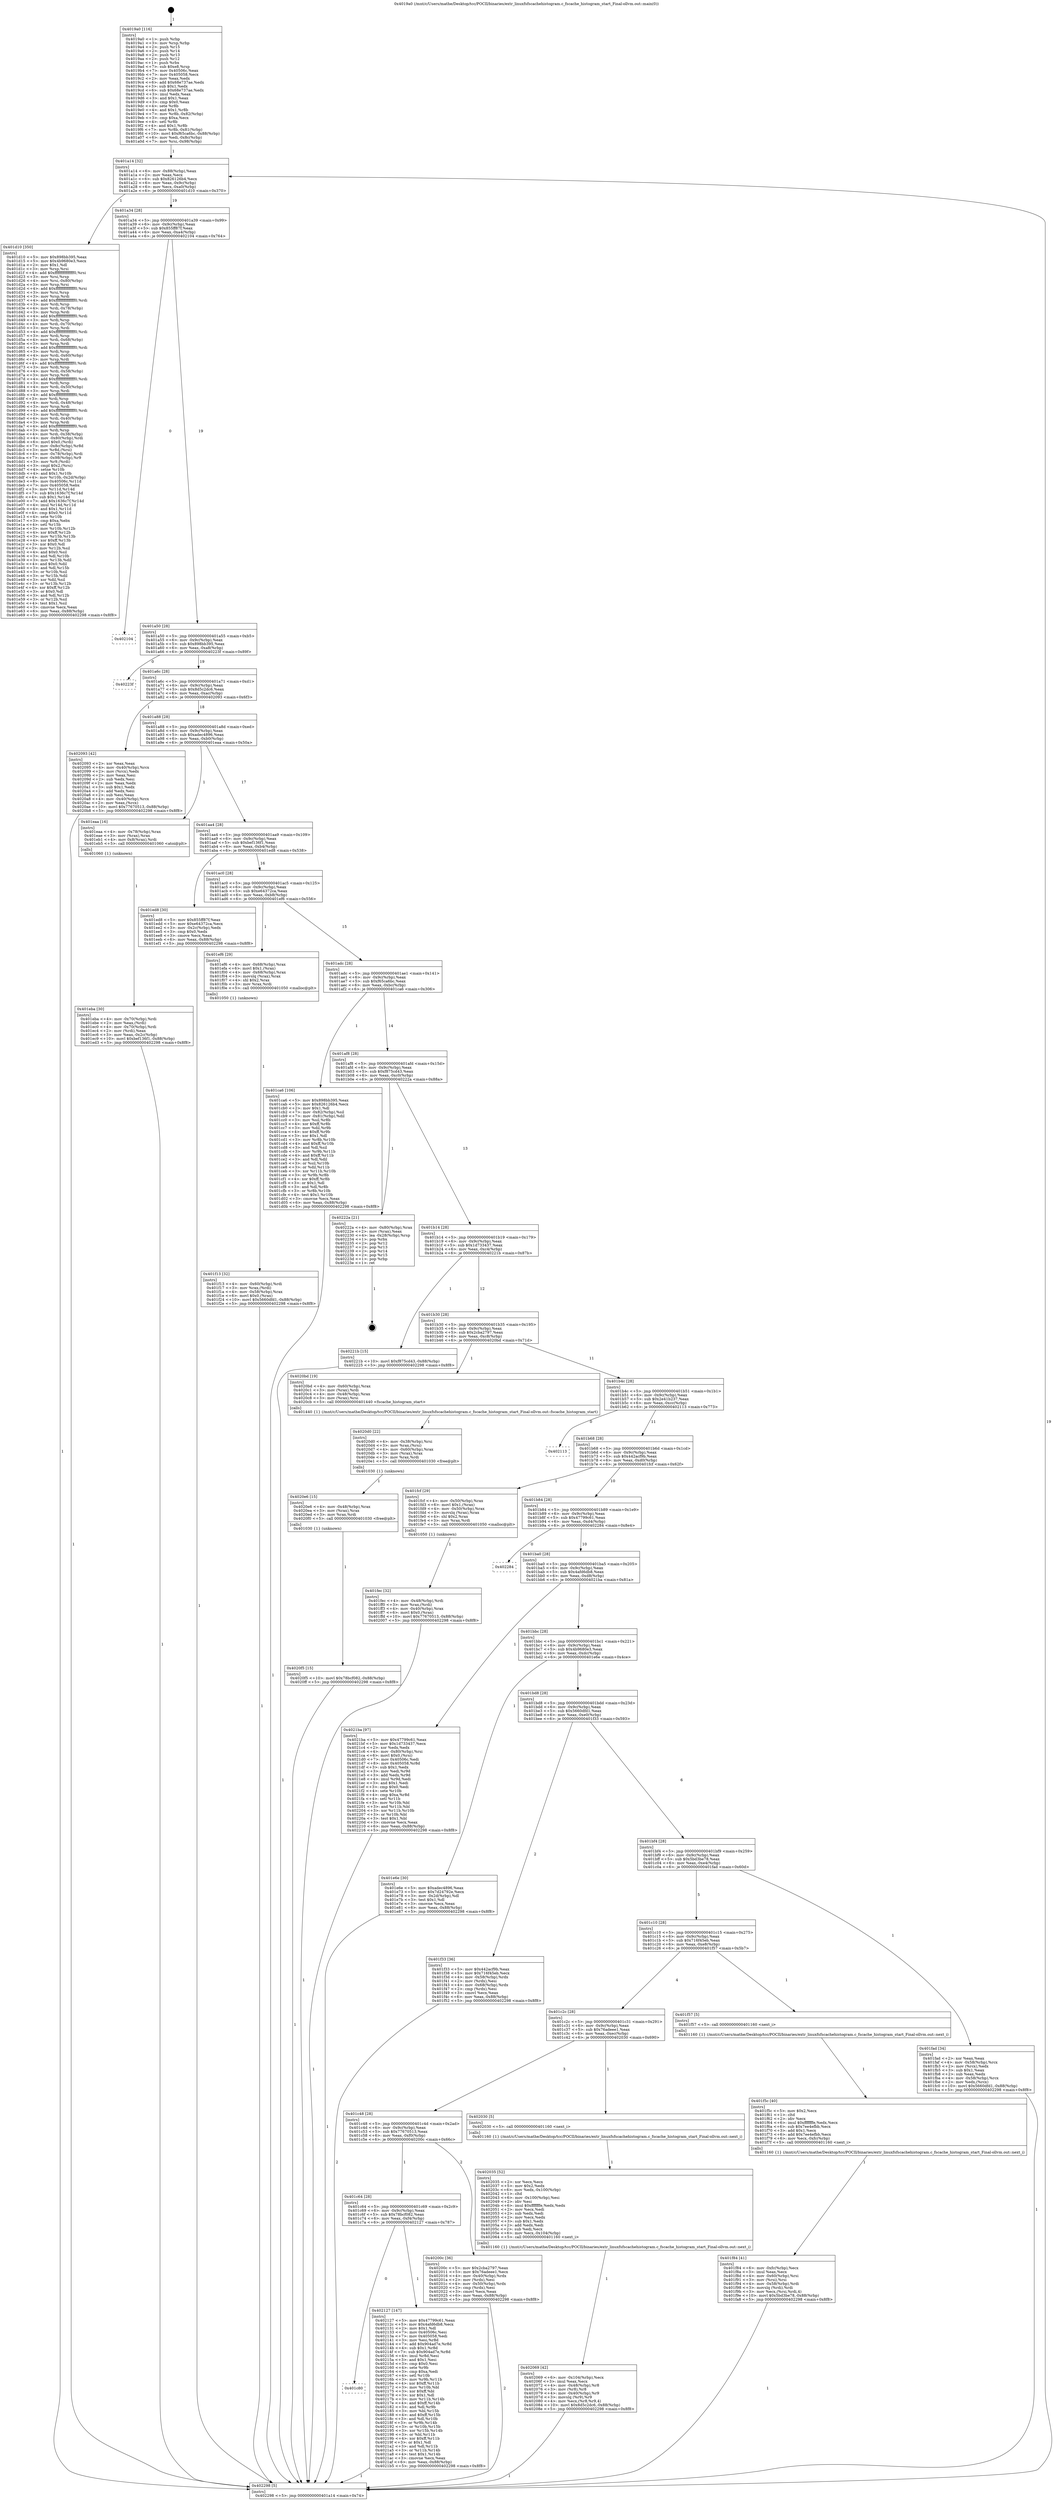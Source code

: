 digraph "0x4019a0" {
  label = "0x4019a0 (/mnt/c/Users/mathe/Desktop/tcc/POCII/binaries/extr_linuxfsfscachehistogram.c_fscache_histogram_start_Final-ollvm.out::main(0))"
  labelloc = "t"
  node[shape=record]

  Entry [label="",width=0.3,height=0.3,shape=circle,fillcolor=black,style=filled]
  "0x401a14" [label="{
     0x401a14 [32]\l
     | [instrs]\l
     &nbsp;&nbsp;0x401a14 \<+6\>: mov -0x88(%rbp),%eax\l
     &nbsp;&nbsp;0x401a1a \<+2\>: mov %eax,%ecx\l
     &nbsp;&nbsp;0x401a1c \<+6\>: sub $0x826126b4,%ecx\l
     &nbsp;&nbsp;0x401a22 \<+6\>: mov %eax,-0x9c(%rbp)\l
     &nbsp;&nbsp;0x401a28 \<+6\>: mov %ecx,-0xa0(%rbp)\l
     &nbsp;&nbsp;0x401a2e \<+6\>: je 0000000000401d10 \<main+0x370\>\l
  }"]
  "0x401d10" [label="{
     0x401d10 [350]\l
     | [instrs]\l
     &nbsp;&nbsp;0x401d10 \<+5\>: mov $0x898bb395,%eax\l
     &nbsp;&nbsp;0x401d15 \<+5\>: mov $0x4b9680e3,%ecx\l
     &nbsp;&nbsp;0x401d1a \<+2\>: mov $0x1,%dl\l
     &nbsp;&nbsp;0x401d1c \<+3\>: mov %rsp,%rsi\l
     &nbsp;&nbsp;0x401d1f \<+4\>: add $0xfffffffffffffff0,%rsi\l
     &nbsp;&nbsp;0x401d23 \<+3\>: mov %rsi,%rsp\l
     &nbsp;&nbsp;0x401d26 \<+4\>: mov %rsi,-0x80(%rbp)\l
     &nbsp;&nbsp;0x401d2a \<+3\>: mov %rsp,%rsi\l
     &nbsp;&nbsp;0x401d2d \<+4\>: add $0xfffffffffffffff0,%rsi\l
     &nbsp;&nbsp;0x401d31 \<+3\>: mov %rsi,%rsp\l
     &nbsp;&nbsp;0x401d34 \<+3\>: mov %rsp,%rdi\l
     &nbsp;&nbsp;0x401d37 \<+4\>: add $0xfffffffffffffff0,%rdi\l
     &nbsp;&nbsp;0x401d3b \<+3\>: mov %rdi,%rsp\l
     &nbsp;&nbsp;0x401d3e \<+4\>: mov %rdi,-0x78(%rbp)\l
     &nbsp;&nbsp;0x401d42 \<+3\>: mov %rsp,%rdi\l
     &nbsp;&nbsp;0x401d45 \<+4\>: add $0xfffffffffffffff0,%rdi\l
     &nbsp;&nbsp;0x401d49 \<+3\>: mov %rdi,%rsp\l
     &nbsp;&nbsp;0x401d4c \<+4\>: mov %rdi,-0x70(%rbp)\l
     &nbsp;&nbsp;0x401d50 \<+3\>: mov %rsp,%rdi\l
     &nbsp;&nbsp;0x401d53 \<+4\>: add $0xfffffffffffffff0,%rdi\l
     &nbsp;&nbsp;0x401d57 \<+3\>: mov %rdi,%rsp\l
     &nbsp;&nbsp;0x401d5a \<+4\>: mov %rdi,-0x68(%rbp)\l
     &nbsp;&nbsp;0x401d5e \<+3\>: mov %rsp,%rdi\l
     &nbsp;&nbsp;0x401d61 \<+4\>: add $0xfffffffffffffff0,%rdi\l
     &nbsp;&nbsp;0x401d65 \<+3\>: mov %rdi,%rsp\l
     &nbsp;&nbsp;0x401d68 \<+4\>: mov %rdi,-0x60(%rbp)\l
     &nbsp;&nbsp;0x401d6c \<+3\>: mov %rsp,%rdi\l
     &nbsp;&nbsp;0x401d6f \<+4\>: add $0xfffffffffffffff0,%rdi\l
     &nbsp;&nbsp;0x401d73 \<+3\>: mov %rdi,%rsp\l
     &nbsp;&nbsp;0x401d76 \<+4\>: mov %rdi,-0x58(%rbp)\l
     &nbsp;&nbsp;0x401d7a \<+3\>: mov %rsp,%rdi\l
     &nbsp;&nbsp;0x401d7d \<+4\>: add $0xfffffffffffffff0,%rdi\l
     &nbsp;&nbsp;0x401d81 \<+3\>: mov %rdi,%rsp\l
     &nbsp;&nbsp;0x401d84 \<+4\>: mov %rdi,-0x50(%rbp)\l
     &nbsp;&nbsp;0x401d88 \<+3\>: mov %rsp,%rdi\l
     &nbsp;&nbsp;0x401d8b \<+4\>: add $0xfffffffffffffff0,%rdi\l
     &nbsp;&nbsp;0x401d8f \<+3\>: mov %rdi,%rsp\l
     &nbsp;&nbsp;0x401d92 \<+4\>: mov %rdi,-0x48(%rbp)\l
     &nbsp;&nbsp;0x401d96 \<+3\>: mov %rsp,%rdi\l
     &nbsp;&nbsp;0x401d99 \<+4\>: add $0xfffffffffffffff0,%rdi\l
     &nbsp;&nbsp;0x401d9d \<+3\>: mov %rdi,%rsp\l
     &nbsp;&nbsp;0x401da0 \<+4\>: mov %rdi,-0x40(%rbp)\l
     &nbsp;&nbsp;0x401da4 \<+3\>: mov %rsp,%rdi\l
     &nbsp;&nbsp;0x401da7 \<+4\>: add $0xfffffffffffffff0,%rdi\l
     &nbsp;&nbsp;0x401dab \<+3\>: mov %rdi,%rsp\l
     &nbsp;&nbsp;0x401dae \<+4\>: mov %rdi,-0x38(%rbp)\l
     &nbsp;&nbsp;0x401db2 \<+4\>: mov -0x80(%rbp),%rdi\l
     &nbsp;&nbsp;0x401db6 \<+6\>: movl $0x0,(%rdi)\l
     &nbsp;&nbsp;0x401dbc \<+7\>: mov -0x8c(%rbp),%r8d\l
     &nbsp;&nbsp;0x401dc3 \<+3\>: mov %r8d,(%rsi)\l
     &nbsp;&nbsp;0x401dc6 \<+4\>: mov -0x78(%rbp),%rdi\l
     &nbsp;&nbsp;0x401dca \<+7\>: mov -0x98(%rbp),%r9\l
     &nbsp;&nbsp;0x401dd1 \<+3\>: mov %r9,(%rdi)\l
     &nbsp;&nbsp;0x401dd4 \<+3\>: cmpl $0x2,(%rsi)\l
     &nbsp;&nbsp;0x401dd7 \<+4\>: setne %r10b\l
     &nbsp;&nbsp;0x401ddb \<+4\>: and $0x1,%r10b\l
     &nbsp;&nbsp;0x401ddf \<+4\>: mov %r10b,-0x2d(%rbp)\l
     &nbsp;&nbsp;0x401de3 \<+8\>: mov 0x40506c,%r11d\l
     &nbsp;&nbsp;0x401deb \<+7\>: mov 0x405058,%ebx\l
     &nbsp;&nbsp;0x401df2 \<+3\>: mov %r11d,%r14d\l
     &nbsp;&nbsp;0x401df5 \<+7\>: sub $0x1636c7f,%r14d\l
     &nbsp;&nbsp;0x401dfc \<+4\>: sub $0x1,%r14d\l
     &nbsp;&nbsp;0x401e00 \<+7\>: add $0x1636c7f,%r14d\l
     &nbsp;&nbsp;0x401e07 \<+4\>: imul %r14d,%r11d\l
     &nbsp;&nbsp;0x401e0b \<+4\>: and $0x1,%r11d\l
     &nbsp;&nbsp;0x401e0f \<+4\>: cmp $0x0,%r11d\l
     &nbsp;&nbsp;0x401e13 \<+4\>: sete %r10b\l
     &nbsp;&nbsp;0x401e17 \<+3\>: cmp $0xa,%ebx\l
     &nbsp;&nbsp;0x401e1a \<+4\>: setl %r15b\l
     &nbsp;&nbsp;0x401e1e \<+3\>: mov %r10b,%r12b\l
     &nbsp;&nbsp;0x401e21 \<+4\>: xor $0xff,%r12b\l
     &nbsp;&nbsp;0x401e25 \<+3\>: mov %r15b,%r13b\l
     &nbsp;&nbsp;0x401e28 \<+4\>: xor $0xff,%r13b\l
     &nbsp;&nbsp;0x401e2c \<+3\>: xor $0x0,%dl\l
     &nbsp;&nbsp;0x401e2f \<+3\>: mov %r12b,%sil\l
     &nbsp;&nbsp;0x401e32 \<+4\>: and $0x0,%sil\l
     &nbsp;&nbsp;0x401e36 \<+3\>: and %dl,%r10b\l
     &nbsp;&nbsp;0x401e39 \<+3\>: mov %r13b,%dil\l
     &nbsp;&nbsp;0x401e3c \<+4\>: and $0x0,%dil\l
     &nbsp;&nbsp;0x401e40 \<+3\>: and %dl,%r15b\l
     &nbsp;&nbsp;0x401e43 \<+3\>: or %r10b,%sil\l
     &nbsp;&nbsp;0x401e46 \<+3\>: or %r15b,%dil\l
     &nbsp;&nbsp;0x401e49 \<+3\>: xor %dil,%sil\l
     &nbsp;&nbsp;0x401e4c \<+3\>: or %r13b,%r12b\l
     &nbsp;&nbsp;0x401e4f \<+4\>: xor $0xff,%r12b\l
     &nbsp;&nbsp;0x401e53 \<+3\>: or $0x0,%dl\l
     &nbsp;&nbsp;0x401e56 \<+3\>: and %dl,%r12b\l
     &nbsp;&nbsp;0x401e59 \<+3\>: or %r12b,%sil\l
     &nbsp;&nbsp;0x401e5c \<+4\>: test $0x1,%sil\l
     &nbsp;&nbsp;0x401e60 \<+3\>: cmovne %ecx,%eax\l
     &nbsp;&nbsp;0x401e63 \<+6\>: mov %eax,-0x88(%rbp)\l
     &nbsp;&nbsp;0x401e69 \<+5\>: jmp 0000000000402298 \<main+0x8f8\>\l
  }"]
  "0x401a34" [label="{
     0x401a34 [28]\l
     | [instrs]\l
     &nbsp;&nbsp;0x401a34 \<+5\>: jmp 0000000000401a39 \<main+0x99\>\l
     &nbsp;&nbsp;0x401a39 \<+6\>: mov -0x9c(%rbp),%eax\l
     &nbsp;&nbsp;0x401a3f \<+5\>: sub $0x855ff87f,%eax\l
     &nbsp;&nbsp;0x401a44 \<+6\>: mov %eax,-0xa4(%rbp)\l
     &nbsp;&nbsp;0x401a4a \<+6\>: je 0000000000402104 \<main+0x764\>\l
  }"]
  Exit [label="",width=0.3,height=0.3,shape=circle,fillcolor=black,style=filled,peripheries=2]
  "0x402104" [label="{
     0x402104\l
  }", style=dashed]
  "0x401a50" [label="{
     0x401a50 [28]\l
     | [instrs]\l
     &nbsp;&nbsp;0x401a50 \<+5\>: jmp 0000000000401a55 \<main+0xb5\>\l
     &nbsp;&nbsp;0x401a55 \<+6\>: mov -0x9c(%rbp),%eax\l
     &nbsp;&nbsp;0x401a5b \<+5\>: sub $0x898bb395,%eax\l
     &nbsp;&nbsp;0x401a60 \<+6\>: mov %eax,-0xa8(%rbp)\l
     &nbsp;&nbsp;0x401a66 \<+6\>: je 000000000040223f \<main+0x89f\>\l
  }"]
  "0x401c80" [label="{
     0x401c80\l
  }", style=dashed]
  "0x40223f" [label="{
     0x40223f\l
  }", style=dashed]
  "0x401a6c" [label="{
     0x401a6c [28]\l
     | [instrs]\l
     &nbsp;&nbsp;0x401a6c \<+5\>: jmp 0000000000401a71 \<main+0xd1\>\l
     &nbsp;&nbsp;0x401a71 \<+6\>: mov -0x9c(%rbp),%eax\l
     &nbsp;&nbsp;0x401a77 \<+5\>: sub $0x8d5c2dc6,%eax\l
     &nbsp;&nbsp;0x401a7c \<+6\>: mov %eax,-0xac(%rbp)\l
     &nbsp;&nbsp;0x401a82 \<+6\>: je 0000000000402093 \<main+0x6f3\>\l
  }"]
  "0x402127" [label="{
     0x402127 [147]\l
     | [instrs]\l
     &nbsp;&nbsp;0x402127 \<+5\>: mov $0x47799c61,%eax\l
     &nbsp;&nbsp;0x40212c \<+5\>: mov $0x4afd6db8,%ecx\l
     &nbsp;&nbsp;0x402131 \<+2\>: mov $0x1,%dl\l
     &nbsp;&nbsp;0x402133 \<+7\>: mov 0x40506c,%esi\l
     &nbsp;&nbsp;0x40213a \<+7\>: mov 0x405058,%edi\l
     &nbsp;&nbsp;0x402141 \<+3\>: mov %esi,%r8d\l
     &nbsp;&nbsp;0x402144 \<+7\>: add $0x904ad7e,%r8d\l
     &nbsp;&nbsp;0x40214b \<+4\>: sub $0x1,%r8d\l
     &nbsp;&nbsp;0x40214f \<+7\>: sub $0x904ad7e,%r8d\l
     &nbsp;&nbsp;0x402156 \<+4\>: imul %r8d,%esi\l
     &nbsp;&nbsp;0x40215a \<+3\>: and $0x1,%esi\l
     &nbsp;&nbsp;0x40215d \<+3\>: cmp $0x0,%esi\l
     &nbsp;&nbsp;0x402160 \<+4\>: sete %r9b\l
     &nbsp;&nbsp;0x402164 \<+3\>: cmp $0xa,%edi\l
     &nbsp;&nbsp;0x402167 \<+4\>: setl %r10b\l
     &nbsp;&nbsp;0x40216b \<+3\>: mov %r9b,%r11b\l
     &nbsp;&nbsp;0x40216e \<+4\>: xor $0xff,%r11b\l
     &nbsp;&nbsp;0x402172 \<+3\>: mov %r10b,%bl\l
     &nbsp;&nbsp;0x402175 \<+3\>: xor $0xff,%bl\l
     &nbsp;&nbsp;0x402178 \<+3\>: xor $0x1,%dl\l
     &nbsp;&nbsp;0x40217b \<+3\>: mov %r11b,%r14b\l
     &nbsp;&nbsp;0x40217e \<+4\>: and $0xff,%r14b\l
     &nbsp;&nbsp;0x402182 \<+3\>: and %dl,%r9b\l
     &nbsp;&nbsp;0x402185 \<+3\>: mov %bl,%r15b\l
     &nbsp;&nbsp;0x402188 \<+4\>: and $0xff,%r15b\l
     &nbsp;&nbsp;0x40218c \<+3\>: and %dl,%r10b\l
     &nbsp;&nbsp;0x40218f \<+3\>: or %r9b,%r14b\l
     &nbsp;&nbsp;0x402192 \<+3\>: or %r10b,%r15b\l
     &nbsp;&nbsp;0x402195 \<+3\>: xor %r15b,%r14b\l
     &nbsp;&nbsp;0x402198 \<+3\>: or %bl,%r11b\l
     &nbsp;&nbsp;0x40219b \<+4\>: xor $0xff,%r11b\l
     &nbsp;&nbsp;0x40219f \<+3\>: or $0x1,%dl\l
     &nbsp;&nbsp;0x4021a2 \<+3\>: and %dl,%r11b\l
     &nbsp;&nbsp;0x4021a5 \<+3\>: or %r11b,%r14b\l
     &nbsp;&nbsp;0x4021a8 \<+4\>: test $0x1,%r14b\l
     &nbsp;&nbsp;0x4021ac \<+3\>: cmovne %ecx,%eax\l
     &nbsp;&nbsp;0x4021af \<+6\>: mov %eax,-0x88(%rbp)\l
     &nbsp;&nbsp;0x4021b5 \<+5\>: jmp 0000000000402298 \<main+0x8f8\>\l
  }"]
  "0x402093" [label="{
     0x402093 [42]\l
     | [instrs]\l
     &nbsp;&nbsp;0x402093 \<+2\>: xor %eax,%eax\l
     &nbsp;&nbsp;0x402095 \<+4\>: mov -0x40(%rbp),%rcx\l
     &nbsp;&nbsp;0x402099 \<+2\>: mov (%rcx),%edx\l
     &nbsp;&nbsp;0x40209b \<+2\>: mov %eax,%esi\l
     &nbsp;&nbsp;0x40209d \<+2\>: sub %edx,%esi\l
     &nbsp;&nbsp;0x40209f \<+2\>: mov %eax,%edx\l
     &nbsp;&nbsp;0x4020a1 \<+3\>: sub $0x1,%edx\l
     &nbsp;&nbsp;0x4020a4 \<+2\>: add %edx,%esi\l
     &nbsp;&nbsp;0x4020a6 \<+2\>: sub %esi,%eax\l
     &nbsp;&nbsp;0x4020a8 \<+4\>: mov -0x40(%rbp),%rcx\l
     &nbsp;&nbsp;0x4020ac \<+2\>: mov %eax,(%rcx)\l
     &nbsp;&nbsp;0x4020ae \<+10\>: movl $0x77670513,-0x88(%rbp)\l
     &nbsp;&nbsp;0x4020b8 \<+5\>: jmp 0000000000402298 \<main+0x8f8\>\l
  }"]
  "0x401a88" [label="{
     0x401a88 [28]\l
     | [instrs]\l
     &nbsp;&nbsp;0x401a88 \<+5\>: jmp 0000000000401a8d \<main+0xed\>\l
     &nbsp;&nbsp;0x401a8d \<+6\>: mov -0x9c(%rbp),%eax\l
     &nbsp;&nbsp;0x401a93 \<+5\>: sub $0xadec4896,%eax\l
     &nbsp;&nbsp;0x401a98 \<+6\>: mov %eax,-0xb0(%rbp)\l
     &nbsp;&nbsp;0x401a9e \<+6\>: je 0000000000401eaa \<main+0x50a\>\l
  }"]
  "0x4020f5" [label="{
     0x4020f5 [15]\l
     | [instrs]\l
     &nbsp;&nbsp;0x4020f5 \<+10\>: movl $0x78bcf082,-0x88(%rbp)\l
     &nbsp;&nbsp;0x4020ff \<+5\>: jmp 0000000000402298 \<main+0x8f8\>\l
  }"]
  "0x401eaa" [label="{
     0x401eaa [16]\l
     | [instrs]\l
     &nbsp;&nbsp;0x401eaa \<+4\>: mov -0x78(%rbp),%rax\l
     &nbsp;&nbsp;0x401eae \<+3\>: mov (%rax),%rax\l
     &nbsp;&nbsp;0x401eb1 \<+4\>: mov 0x8(%rax),%rdi\l
     &nbsp;&nbsp;0x401eb5 \<+5\>: call 0000000000401060 \<atoi@plt\>\l
     | [calls]\l
     &nbsp;&nbsp;0x401060 \{1\} (unknown)\l
  }"]
  "0x401aa4" [label="{
     0x401aa4 [28]\l
     | [instrs]\l
     &nbsp;&nbsp;0x401aa4 \<+5\>: jmp 0000000000401aa9 \<main+0x109\>\l
     &nbsp;&nbsp;0x401aa9 \<+6\>: mov -0x9c(%rbp),%eax\l
     &nbsp;&nbsp;0x401aaf \<+5\>: sub $0xbef136f1,%eax\l
     &nbsp;&nbsp;0x401ab4 \<+6\>: mov %eax,-0xb4(%rbp)\l
     &nbsp;&nbsp;0x401aba \<+6\>: je 0000000000401ed8 \<main+0x538\>\l
  }"]
  "0x4020e6" [label="{
     0x4020e6 [15]\l
     | [instrs]\l
     &nbsp;&nbsp;0x4020e6 \<+4\>: mov -0x48(%rbp),%rax\l
     &nbsp;&nbsp;0x4020ea \<+3\>: mov (%rax),%rax\l
     &nbsp;&nbsp;0x4020ed \<+3\>: mov %rax,%rdi\l
     &nbsp;&nbsp;0x4020f0 \<+5\>: call 0000000000401030 \<free@plt\>\l
     | [calls]\l
     &nbsp;&nbsp;0x401030 \{1\} (unknown)\l
  }"]
  "0x401ed8" [label="{
     0x401ed8 [30]\l
     | [instrs]\l
     &nbsp;&nbsp;0x401ed8 \<+5\>: mov $0x855ff87f,%eax\l
     &nbsp;&nbsp;0x401edd \<+5\>: mov $0xe64372ca,%ecx\l
     &nbsp;&nbsp;0x401ee2 \<+3\>: mov -0x2c(%rbp),%edx\l
     &nbsp;&nbsp;0x401ee5 \<+3\>: cmp $0x0,%edx\l
     &nbsp;&nbsp;0x401ee8 \<+3\>: cmove %ecx,%eax\l
     &nbsp;&nbsp;0x401eeb \<+6\>: mov %eax,-0x88(%rbp)\l
     &nbsp;&nbsp;0x401ef1 \<+5\>: jmp 0000000000402298 \<main+0x8f8\>\l
  }"]
  "0x401ac0" [label="{
     0x401ac0 [28]\l
     | [instrs]\l
     &nbsp;&nbsp;0x401ac0 \<+5\>: jmp 0000000000401ac5 \<main+0x125\>\l
     &nbsp;&nbsp;0x401ac5 \<+6\>: mov -0x9c(%rbp),%eax\l
     &nbsp;&nbsp;0x401acb \<+5\>: sub $0xe64372ca,%eax\l
     &nbsp;&nbsp;0x401ad0 \<+6\>: mov %eax,-0xb8(%rbp)\l
     &nbsp;&nbsp;0x401ad6 \<+6\>: je 0000000000401ef6 \<main+0x556\>\l
  }"]
  "0x4020d0" [label="{
     0x4020d0 [22]\l
     | [instrs]\l
     &nbsp;&nbsp;0x4020d0 \<+4\>: mov -0x38(%rbp),%rsi\l
     &nbsp;&nbsp;0x4020d4 \<+3\>: mov %rax,(%rsi)\l
     &nbsp;&nbsp;0x4020d7 \<+4\>: mov -0x60(%rbp),%rax\l
     &nbsp;&nbsp;0x4020db \<+3\>: mov (%rax),%rax\l
     &nbsp;&nbsp;0x4020de \<+3\>: mov %rax,%rdi\l
     &nbsp;&nbsp;0x4020e1 \<+5\>: call 0000000000401030 \<free@plt\>\l
     | [calls]\l
     &nbsp;&nbsp;0x401030 \{1\} (unknown)\l
  }"]
  "0x401ef6" [label="{
     0x401ef6 [29]\l
     | [instrs]\l
     &nbsp;&nbsp;0x401ef6 \<+4\>: mov -0x68(%rbp),%rax\l
     &nbsp;&nbsp;0x401efa \<+6\>: movl $0x1,(%rax)\l
     &nbsp;&nbsp;0x401f00 \<+4\>: mov -0x68(%rbp),%rax\l
     &nbsp;&nbsp;0x401f04 \<+3\>: movslq (%rax),%rax\l
     &nbsp;&nbsp;0x401f07 \<+4\>: shl $0x2,%rax\l
     &nbsp;&nbsp;0x401f0b \<+3\>: mov %rax,%rdi\l
     &nbsp;&nbsp;0x401f0e \<+5\>: call 0000000000401050 \<malloc@plt\>\l
     | [calls]\l
     &nbsp;&nbsp;0x401050 \{1\} (unknown)\l
  }"]
  "0x401adc" [label="{
     0x401adc [28]\l
     | [instrs]\l
     &nbsp;&nbsp;0x401adc \<+5\>: jmp 0000000000401ae1 \<main+0x141\>\l
     &nbsp;&nbsp;0x401ae1 \<+6\>: mov -0x9c(%rbp),%eax\l
     &nbsp;&nbsp;0x401ae7 \<+5\>: sub $0xf65ca6bc,%eax\l
     &nbsp;&nbsp;0x401aec \<+6\>: mov %eax,-0xbc(%rbp)\l
     &nbsp;&nbsp;0x401af2 \<+6\>: je 0000000000401ca6 \<main+0x306\>\l
  }"]
  "0x402069" [label="{
     0x402069 [42]\l
     | [instrs]\l
     &nbsp;&nbsp;0x402069 \<+6\>: mov -0x104(%rbp),%ecx\l
     &nbsp;&nbsp;0x40206f \<+3\>: imul %eax,%ecx\l
     &nbsp;&nbsp;0x402072 \<+4\>: mov -0x48(%rbp),%r8\l
     &nbsp;&nbsp;0x402076 \<+3\>: mov (%r8),%r8\l
     &nbsp;&nbsp;0x402079 \<+4\>: mov -0x40(%rbp),%r9\l
     &nbsp;&nbsp;0x40207d \<+3\>: movslq (%r9),%r9\l
     &nbsp;&nbsp;0x402080 \<+4\>: mov %ecx,(%r8,%r9,4)\l
     &nbsp;&nbsp;0x402084 \<+10\>: movl $0x8d5c2dc6,-0x88(%rbp)\l
     &nbsp;&nbsp;0x40208e \<+5\>: jmp 0000000000402298 \<main+0x8f8\>\l
  }"]
  "0x401ca6" [label="{
     0x401ca6 [106]\l
     | [instrs]\l
     &nbsp;&nbsp;0x401ca6 \<+5\>: mov $0x898bb395,%eax\l
     &nbsp;&nbsp;0x401cab \<+5\>: mov $0x826126b4,%ecx\l
     &nbsp;&nbsp;0x401cb0 \<+2\>: mov $0x1,%dl\l
     &nbsp;&nbsp;0x401cb2 \<+7\>: mov -0x82(%rbp),%sil\l
     &nbsp;&nbsp;0x401cb9 \<+7\>: mov -0x81(%rbp),%dil\l
     &nbsp;&nbsp;0x401cc0 \<+3\>: mov %sil,%r8b\l
     &nbsp;&nbsp;0x401cc3 \<+4\>: xor $0xff,%r8b\l
     &nbsp;&nbsp;0x401cc7 \<+3\>: mov %dil,%r9b\l
     &nbsp;&nbsp;0x401cca \<+4\>: xor $0xff,%r9b\l
     &nbsp;&nbsp;0x401cce \<+3\>: xor $0x1,%dl\l
     &nbsp;&nbsp;0x401cd1 \<+3\>: mov %r8b,%r10b\l
     &nbsp;&nbsp;0x401cd4 \<+4\>: and $0xff,%r10b\l
     &nbsp;&nbsp;0x401cd8 \<+3\>: and %dl,%sil\l
     &nbsp;&nbsp;0x401cdb \<+3\>: mov %r9b,%r11b\l
     &nbsp;&nbsp;0x401cde \<+4\>: and $0xff,%r11b\l
     &nbsp;&nbsp;0x401ce2 \<+3\>: and %dl,%dil\l
     &nbsp;&nbsp;0x401ce5 \<+3\>: or %sil,%r10b\l
     &nbsp;&nbsp;0x401ce8 \<+3\>: or %dil,%r11b\l
     &nbsp;&nbsp;0x401ceb \<+3\>: xor %r11b,%r10b\l
     &nbsp;&nbsp;0x401cee \<+3\>: or %r9b,%r8b\l
     &nbsp;&nbsp;0x401cf1 \<+4\>: xor $0xff,%r8b\l
     &nbsp;&nbsp;0x401cf5 \<+3\>: or $0x1,%dl\l
     &nbsp;&nbsp;0x401cf8 \<+3\>: and %dl,%r8b\l
     &nbsp;&nbsp;0x401cfb \<+3\>: or %r8b,%r10b\l
     &nbsp;&nbsp;0x401cfe \<+4\>: test $0x1,%r10b\l
     &nbsp;&nbsp;0x401d02 \<+3\>: cmovne %ecx,%eax\l
     &nbsp;&nbsp;0x401d05 \<+6\>: mov %eax,-0x88(%rbp)\l
     &nbsp;&nbsp;0x401d0b \<+5\>: jmp 0000000000402298 \<main+0x8f8\>\l
  }"]
  "0x401af8" [label="{
     0x401af8 [28]\l
     | [instrs]\l
     &nbsp;&nbsp;0x401af8 \<+5\>: jmp 0000000000401afd \<main+0x15d\>\l
     &nbsp;&nbsp;0x401afd \<+6\>: mov -0x9c(%rbp),%eax\l
     &nbsp;&nbsp;0x401b03 \<+5\>: sub $0xf875cd43,%eax\l
     &nbsp;&nbsp;0x401b08 \<+6\>: mov %eax,-0xc0(%rbp)\l
     &nbsp;&nbsp;0x401b0e \<+6\>: je 000000000040222a \<main+0x88a\>\l
  }"]
  "0x402298" [label="{
     0x402298 [5]\l
     | [instrs]\l
     &nbsp;&nbsp;0x402298 \<+5\>: jmp 0000000000401a14 \<main+0x74\>\l
  }"]
  "0x4019a0" [label="{
     0x4019a0 [116]\l
     | [instrs]\l
     &nbsp;&nbsp;0x4019a0 \<+1\>: push %rbp\l
     &nbsp;&nbsp;0x4019a1 \<+3\>: mov %rsp,%rbp\l
     &nbsp;&nbsp;0x4019a4 \<+2\>: push %r15\l
     &nbsp;&nbsp;0x4019a6 \<+2\>: push %r14\l
     &nbsp;&nbsp;0x4019a8 \<+2\>: push %r13\l
     &nbsp;&nbsp;0x4019aa \<+2\>: push %r12\l
     &nbsp;&nbsp;0x4019ac \<+1\>: push %rbx\l
     &nbsp;&nbsp;0x4019ad \<+7\>: sub $0xe8,%rsp\l
     &nbsp;&nbsp;0x4019b4 \<+7\>: mov 0x40506c,%eax\l
     &nbsp;&nbsp;0x4019bb \<+7\>: mov 0x405058,%ecx\l
     &nbsp;&nbsp;0x4019c2 \<+2\>: mov %eax,%edx\l
     &nbsp;&nbsp;0x4019c4 \<+6\>: add $0x68e737ae,%edx\l
     &nbsp;&nbsp;0x4019ca \<+3\>: sub $0x1,%edx\l
     &nbsp;&nbsp;0x4019cd \<+6\>: sub $0x68e737ae,%edx\l
     &nbsp;&nbsp;0x4019d3 \<+3\>: imul %edx,%eax\l
     &nbsp;&nbsp;0x4019d6 \<+3\>: and $0x1,%eax\l
     &nbsp;&nbsp;0x4019d9 \<+3\>: cmp $0x0,%eax\l
     &nbsp;&nbsp;0x4019dc \<+4\>: sete %r8b\l
     &nbsp;&nbsp;0x4019e0 \<+4\>: and $0x1,%r8b\l
     &nbsp;&nbsp;0x4019e4 \<+7\>: mov %r8b,-0x82(%rbp)\l
     &nbsp;&nbsp;0x4019eb \<+3\>: cmp $0xa,%ecx\l
     &nbsp;&nbsp;0x4019ee \<+4\>: setl %r8b\l
     &nbsp;&nbsp;0x4019f2 \<+4\>: and $0x1,%r8b\l
     &nbsp;&nbsp;0x4019f6 \<+7\>: mov %r8b,-0x81(%rbp)\l
     &nbsp;&nbsp;0x4019fd \<+10\>: movl $0xf65ca6bc,-0x88(%rbp)\l
     &nbsp;&nbsp;0x401a07 \<+6\>: mov %edi,-0x8c(%rbp)\l
     &nbsp;&nbsp;0x401a0d \<+7\>: mov %rsi,-0x98(%rbp)\l
  }"]
  "0x402035" [label="{
     0x402035 [52]\l
     | [instrs]\l
     &nbsp;&nbsp;0x402035 \<+2\>: xor %ecx,%ecx\l
     &nbsp;&nbsp;0x402037 \<+5\>: mov $0x2,%edx\l
     &nbsp;&nbsp;0x40203c \<+6\>: mov %edx,-0x100(%rbp)\l
     &nbsp;&nbsp;0x402042 \<+1\>: cltd\l
     &nbsp;&nbsp;0x402043 \<+6\>: mov -0x100(%rbp),%esi\l
     &nbsp;&nbsp;0x402049 \<+2\>: idiv %esi\l
     &nbsp;&nbsp;0x40204b \<+6\>: imul $0xfffffffe,%edx,%edx\l
     &nbsp;&nbsp;0x402051 \<+2\>: mov %ecx,%edi\l
     &nbsp;&nbsp;0x402053 \<+2\>: sub %edx,%edi\l
     &nbsp;&nbsp;0x402055 \<+2\>: mov %ecx,%edx\l
     &nbsp;&nbsp;0x402057 \<+3\>: sub $0x1,%edx\l
     &nbsp;&nbsp;0x40205a \<+2\>: add %edx,%edi\l
     &nbsp;&nbsp;0x40205c \<+2\>: sub %edi,%ecx\l
     &nbsp;&nbsp;0x40205e \<+6\>: mov %ecx,-0x104(%rbp)\l
     &nbsp;&nbsp;0x402064 \<+5\>: call 0000000000401160 \<next_i\>\l
     | [calls]\l
     &nbsp;&nbsp;0x401160 \{1\} (/mnt/c/Users/mathe/Desktop/tcc/POCII/binaries/extr_linuxfsfscachehistogram.c_fscache_histogram_start_Final-ollvm.out::next_i)\l
  }"]
  "0x401c64" [label="{
     0x401c64 [28]\l
     | [instrs]\l
     &nbsp;&nbsp;0x401c64 \<+5\>: jmp 0000000000401c69 \<main+0x2c9\>\l
     &nbsp;&nbsp;0x401c69 \<+6\>: mov -0x9c(%rbp),%eax\l
     &nbsp;&nbsp;0x401c6f \<+5\>: sub $0x78bcf082,%eax\l
     &nbsp;&nbsp;0x401c74 \<+6\>: mov %eax,-0xf4(%rbp)\l
     &nbsp;&nbsp;0x401c7a \<+6\>: je 0000000000402127 \<main+0x787\>\l
  }"]
  "0x40222a" [label="{
     0x40222a [21]\l
     | [instrs]\l
     &nbsp;&nbsp;0x40222a \<+4\>: mov -0x80(%rbp),%rax\l
     &nbsp;&nbsp;0x40222e \<+2\>: mov (%rax),%eax\l
     &nbsp;&nbsp;0x402230 \<+4\>: lea -0x28(%rbp),%rsp\l
     &nbsp;&nbsp;0x402234 \<+1\>: pop %rbx\l
     &nbsp;&nbsp;0x402235 \<+2\>: pop %r12\l
     &nbsp;&nbsp;0x402237 \<+2\>: pop %r13\l
     &nbsp;&nbsp;0x402239 \<+2\>: pop %r14\l
     &nbsp;&nbsp;0x40223b \<+2\>: pop %r15\l
     &nbsp;&nbsp;0x40223d \<+1\>: pop %rbp\l
     &nbsp;&nbsp;0x40223e \<+1\>: ret\l
  }"]
  "0x401b14" [label="{
     0x401b14 [28]\l
     | [instrs]\l
     &nbsp;&nbsp;0x401b14 \<+5\>: jmp 0000000000401b19 \<main+0x179\>\l
     &nbsp;&nbsp;0x401b19 \<+6\>: mov -0x9c(%rbp),%eax\l
     &nbsp;&nbsp;0x401b1f \<+5\>: sub $0x1d733437,%eax\l
     &nbsp;&nbsp;0x401b24 \<+6\>: mov %eax,-0xc4(%rbp)\l
     &nbsp;&nbsp;0x401b2a \<+6\>: je 000000000040221b \<main+0x87b\>\l
  }"]
  "0x40200c" [label="{
     0x40200c [36]\l
     | [instrs]\l
     &nbsp;&nbsp;0x40200c \<+5\>: mov $0x2cba2797,%eax\l
     &nbsp;&nbsp;0x402011 \<+5\>: mov $0x76adeee1,%ecx\l
     &nbsp;&nbsp;0x402016 \<+4\>: mov -0x40(%rbp),%rdx\l
     &nbsp;&nbsp;0x40201a \<+2\>: mov (%rdx),%esi\l
     &nbsp;&nbsp;0x40201c \<+4\>: mov -0x50(%rbp),%rdx\l
     &nbsp;&nbsp;0x402020 \<+2\>: cmp (%rdx),%esi\l
     &nbsp;&nbsp;0x402022 \<+3\>: cmovl %ecx,%eax\l
     &nbsp;&nbsp;0x402025 \<+6\>: mov %eax,-0x88(%rbp)\l
     &nbsp;&nbsp;0x40202b \<+5\>: jmp 0000000000402298 \<main+0x8f8\>\l
  }"]
  "0x40221b" [label="{
     0x40221b [15]\l
     | [instrs]\l
     &nbsp;&nbsp;0x40221b \<+10\>: movl $0xf875cd43,-0x88(%rbp)\l
     &nbsp;&nbsp;0x402225 \<+5\>: jmp 0000000000402298 \<main+0x8f8\>\l
  }"]
  "0x401b30" [label="{
     0x401b30 [28]\l
     | [instrs]\l
     &nbsp;&nbsp;0x401b30 \<+5\>: jmp 0000000000401b35 \<main+0x195\>\l
     &nbsp;&nbsp;0x401b35 \<+6\>: mov -0x9c(%rbp),%eax\l
     &nbsp;&nbsp;0x401b3b \<+5\>: sub $0x2cba2797,%eax\l
     &nbsp;&nbsp;0x401b40 \<+6\>: mov %eax,-0xc8(%rbp)\l
     &nbsp;&nbsp;0x401b46 \<+6\>: je 00000000004020bd \<main+0x71d\>\l
  }"]
  "0x401c48" [label="{
     0x401c48 [28]\l
     | [instrs]\l
     &nbsp;&nbsp;0x401c48 \<+5\>: jmp 0000000000401c4d \<main+0x2ad\>\l
     &nbsp;&nbsp;0x401c4d \<+6\>: mov -0x9c(%rbp),%eax\l
     &nbsp;&nbsp;0x401c53 \<+5\>: sub $0x77670513,%eax\l
     &nbsp;&nbsp;0x401c58 \<+6\>: mov %eax,-0xf0(%rbp)\l
     &nbsp;&nbsp;0x401c5e \<+6\>: je 000000000040200c \<main+0x66c\>\l
  }"]
  "0x4020bd" [label="{
     0x4020bd [19]\l
     | [instrs]\l
     &nbsp;&nbsp;0x4020bd \<+4\>: mov -0x60(%rbp),%rax\l
     &nbsp;&nbsp;0x4020c1 \<+3\>: mov (%rax),%rdi\l
     &nbsp;&nbsp;0x4020c4 \<+4\>: mov -0x48(%rbp),%rax\l
     &nbsp;&nbsp;0x4020c8 \<+3\>: mov (%rax),%rsi\l
     &nbsp;&nbsp;0x4020cb \<+5\>: call 0000000000401440 \<fscache_histogram_start\>\l
     | [calls]\l
     &nbsp;&nbsp;0x401440 \{1\} (/mnt/c/Users/mathe/Desktop/tcc/POCII/binaries/extr_linuxfsfscachehistogram.c_fscache_histogram_start_Final-ollvm.out::fscache_histogram_start)\l
  }"]
  "0x401b4c" [label="{
     0x401b4c [28]\l
     | [instrs]\l
     &nbsp;&nbsp;0x401b4c \<+5\>: jmp 0000000000401b51 \<main+0x1b1\>\l
     &nbsp;&nbsp;0x401b51 \<+6\>: mov -0x9c(%rbp),%eax\l
     &nbsp;&nbsp;0x401b57 \<+5\>: sub $0x2e41b237,%eax\l
     &nbsp;&nbsp;0x401b5c \<+6\>: mov %eax,-0xcc(%rbp)\l
     &nbsp;&nbsp;0x401b62 \<+6\>: je 0000000000402113 \<main+0x773\>\l
  }"]
  "0x402030" [label="{
     0x402030 [5]\l
     | [instrs]\l
     &nbsp;&nbsp;0x402030 \<+5\>: call 0000000000401160 \<next_i\>\l
     | [calls]\l
     &nbsp;&nbsp;0x401160 \{1\} (/mnt/c/Users/mathe/Desktop/tcc/POCII/binaries/extr_linuxfsfscachehistogram.c_fscache_histogram_start_Final-ollvm.out::next_i)\l
  }"]
  "0x402113" [label="{
     0x402113\l
  }", style=dashed]
  "0x401b68" [label="{
     0x401b68 [28]\l
     | [instrs]\l
     &nbsp;&nbsp;0x401b68 \<+5\>: jmp 0000000000401b6d \<main+0x1cd\>\l
     &nbsp;&nbsp;0x401b6d \<+6\>: mov -0x9c(%rbp),%eax\l
     &nbsp;&nbsp;0x401b73 \<+5\>: sub $0x442acf9b,%eax\l
     &nbsp;&nbsp;0x401b78 \<+6\>: mov %eax,-0xd0(%rbp)\l
     &nbsp;&nbsp;0x401b7e \<+6\>: je 0000000000401fcf \<main+0x62f\>\l
  }"]
  "0x401fec" [label="{
     0x401fec [32]\l
     | [instrs]\l
     &nbsp;&nbsp;0x401fec \<+4\>: mov -0x48(%rbp),%rdi\l
     &nbsp;&nbsp;0x401ff0 \<+3\>: mov %rax,(%rdi)\l
     &nbsp;&nbsp;0x401ff3 \<+4\>: mov -0x40(%rbp),%rax\l
     &nbsp;&nbsp;0x401ff7 \<+6\>: movl $0x0,(%rax)\l
     &nbsp;&nbsp;0x401ffd \<+10\>: movl $0x77670513,-0x88(%rbp)\l
     &nbsp;&nbsp;0x402007 \<+5\>: jmp 0000000000402298 \<main+0x8f8\>\l
  }"]
  "0x401fcf" [label="{
     0x401fcf [29]\l
     | [instrs]\l
     &nbsp;&nbsp;0x401fcf \<+4\>: mov -0x50(%rbp),%rax\l
     &nbsp;&nbsp;0x401fd3 \<+6\>: movl $0x1,(%rax)\l
     &nbsp;&nbsp;0x401fd9 \<+4\>: mov -0x50(%rbp),%rax\l
     &nbsp;&nbsp;0x401fdd \<+3\>: movslq (%rax),%rax\l
     &nbsp;&nbsp;0x401fe0 \<+4\>: shl $0x2,%rax\l
     &nbsp;&nbsp;0x401fe4 \<+3\>: mov %rax,%rdi\l
     &nbsp;&nbsp;0x401fe7 \<+5\>: call 0000000000401050 \<malloc@plt\>\l
     | [calls]\l
     &nbsp;&nbsp;0x401050 \{1\} (unknown)\l
  }"]
  "0x401b84" [label="{
     0x401b84 [28]\l
     | [instrs]\l
     &nbsp;&nbsp;0x401b84 \<+5\>: jmp 0000000000401b89 \<main+0x1e9\>\l
     &nbsp;&nbsp;0x401b89 \<+6\>: mov -0x9c(%rbp),%eax\l
     &nbsp;&nbsp;0x401b8f \<+5\>: sub $0x47799c61,%eax\l
     &nbsp;&nbsp;0x401b94 \<+6\>: mov %eax,-0xd4(%rbp)\l
     &nbsp;&nbsp;0x401b9a \<+6\>: je 0000000000402284 \<main+0x8e4\>\l
  }"]
  "0x401f84" [label="{
     0x401f84 [41]\l
     | [instrs]\l
     &nbsp;&nbsp;0x401f84 \<+6\>: mov -0xfc(%rbp),%ecx\l
     &nbsp;&nbsp;0x401f8a \<+3\>: imul %eax,%ecx\l
     &nbsp;&nbsp;0x401f8d \<+4\>: mov -0x60(%rbp),%rsi\l
     &nbsp;&nbsp;0x401f91 \<+3\>: mov (%rsi),%rsi\l
     &nbsp;&nbsp;0x401f94 \<+4\>: mov -0x58(%rbp),%rdi\l
     &nbsp;&nbsp;0x401f98 \<+3\>: movslq (%rdi),%rdi\l
     &nbsp;&nbsp;0x401f9b \<+3\>: mov %ecx,(%rsi,%rdi,4)\l
     &nbsp;&nbsp;0x401f9e \<+10\>: movl $0x5bd3be78,-0x88(%rbp)\l
     &nbsp;&nbsp;0x401fa8 \<+5\>: jmp 0000000000402298 \<main+0x8f8\>\l
  }"]
  "0x402284" [label="{
     0x402284\l
  }", style=dashed]
  "0x401ba0" [label="{
     0x401ba0 [28]\l
     | [instrs]\l
     &nbsp;&nbsp;0x401ba0 \<+5\>: jmp 0000000000401ba5 \<main+0x205\>\l
     &nbsp;&nbsp;0x401ba5 \<+6\>: mov -0x9c(%rbp),%eax\l
     &nbsp;&nbsp;0x401bab \<+5\>: sub $0x4afd6db8,%eax\l
     &nbsp;&nbsp;0x401bb0 \<+6\>: mov %eax,-0xd8(%rbp)\l
     &nbsp;&nbsp;0x401bb6 \<+6\>: je 00000000004021ba \<main+0x81a\>\l
  }"]
  "0x401f5c" [label="{
     0x401f5c [40]\l
     | [instrs]\l
     &nbsp;&nbsp;0x401f5c \<+5\>: mov $0x2,%ecx\l
     &nbsp;&nbsp;0x401f61 \<+1\>: cltd\l
     &nbsp;&nbsp;0x401f62 \<+2\>: idiv %ecx\l
     &nbsp;&nbsp;0x401f64 \<+6\>: imul $0xfffffffe,%edx,%ecx\l
     &nbsp;&nbsp;0x401f6a \<+6\>: sub $0x7ee4efbb,%ecx\l
     &nbsp;&nbsp;0x401f70 \<+3\>: add $0x1,%ecx\l
     &nbsp;&nbsp;0x401f73 \<+6\>: add $0x7ee4efbb,%ecx\l
     &nbsp;&nbsp;0x401f79 \<+6\>: mov %ecx,-0xfc(%rbp)\l
     &nbsp;&nbsp;0x401f7f \<+5\>: call 0000000000401160 \<next_i\>\l
     | [calls]\l
     &nbsp;&nbsp;0x401160 \{1\} (/mnt/c/Users/mathe/Desktop/tcc/POCII/binaries/extr_linuxfsfscachehistogram.c_fscache_histogram_start_Final-ollvm.out::next_i)\l
  }"]
  "0x4021ba" [label="{
     0x4021ba [97]\l
     | [instrs]\l
     &nbsp;&nbsp;0x4021ba \<+5\>: mov $0x47799c61,%eax\l
     &nbsp;&nbsp;0x4021bf \<+5\>: mov $0x1d733437,%ecx\l
     &nbsp;&nbsp;0x4021c4 \<+2\>: xor %edx,%edx\l
     &nbsp;&nbsp;0x4021c6 \<+4\>: mov -0x80(%rbp),%rsi\l
     &nbsp;&nbsp;0x4021ca \<+6\>: movl $0x0,(%rsi)\l
     &nbsp;&nbsp;0x4021d0 \<+7\>: mov 0x40506c,%edi\l
     &nbsp;&nbsp;0x4021d7 \<+8\>: mov 0x405058,%r8d\l
     &nbsp;&nbsp;0x4021df \<+3\>: sub $0x1,%edx\l
     &nbsp;&nbsp;0x4021e2 \<+3\>: mov %edi,%r9d\l
     &nbsp;&nbsp;0x4021e5 \<+3\>: add %edx,%r9d\l
     &nbsp;&nbsp;0x4021e8 \<+4\>: imul %r9d,%edi\l
     &nbsp;&nbsp;0x4021ec \<+3\>: and $0x1,%edi\l
     &nbsp;&nbsp;0x4021ef \<+3\>: cmp $0x0,%edi\l
     &nbsp;&nbsp;0x4021f2 \<+4\>: sete %r10b\l
     &nbsp;&nbsp;0x4021f6 \<+4\>: cmp $0xa,%r8d\l
     &nbsp;&nbsp;0x4021fa \<+4\>: setl %r11b\l
     &nbsp;&nbsp;0x4021fe \<+3\>: mov %r10b,%bl\l
     &nbsp;&nbsp;0x402201 \<+3\>: and %r11b,%bl\l
     &nbsp;&nbsp;0x402204 \<+3\>: xor %r11b,%r10b\l
     &nbsp;&nbsp;0x402207 \<+3\>: or %r10b,%bl\l
     &nbsp;&nbsp;0x40220a \<+3\>: test $0x1,%bl\l
     &nbsp;&nbsp;0x40220d \<+3\>: cmovne %ecx,%eax\l
     &nbsp;&nbsp;0x402210 \<+6\>: mov %eax,-0x88(%rbp)\l
     &nbsp;&nbsp;0x402216 \<+5\>: jmp 0000000000402298 \<main+0x8f8\>\l
  }"]
  "0x401bbc" [label="{
     0x401bbc [28]\l
     | [instrs]\l
     &nbsp;&nbsp;0x401bbc \<+5\>: jmp 0000000000401bc1 \<main+0x221\>\l
     &nbsp;&nbsp;0x401bc1 \<+6\>: mov -0x9c(%rbp),%eax\l
     &nbsp;&nbsp;0x401bc7 \<+5\>: sub $0x4b9680e3,%eax\l
     &nbsp;&nbsp;0x401bcc \<+6\>: mov %eax,-0xdc(%rbp)\l
     &nbsp;&nbsp;0x401bd2 \<+6\>: je 0000000000401e6e \<main+0x4ce\>\l
  }"]
  "0x401c2c" [label="{
     0x401c2c [28]\l
     | [instrs]\l
     &nbsp;&nbsp;0x401c2c \<+5\>: jmp 0000000000401c31 \<main+0x291\>\l
     &nbsp;&nbsp;0x401c31 \<+6\>: mov -0x9c(%rbp),%eax\l
     &nbsp;&nbsp;0x401c37 \<+5\>: sub $0x76adeee1,%eax\l
     &nbsp;&nbsp;0x401c3c \<+6\>: mov %eax,-0xec(%rbp)\l
     &nbsp;&nbsp;0x401c42 \<+6\>: je 0000000000402030 \<main+0x690\>\l
  }"]
  "0x401e6e" [label="{
     0x401e6e [30]\l
     | [instrs]\l
     &nbsp;&nbsp;0x401e6e \<+5\>: mov $0xadec4896,%eax\l
     &nbsp;&nbsp;0x401e73 \<+5\>: mov $0x7d24792e,%ecx\l
     &nbsp;&nbsp;0x401e78 \<+3\>: mov -0x2d(%rbp),%dl\l
     &nbsp;&nbsp;0x401e7b \<+3\>: test $0x1,%dl\l
     &nbsp;&nbsp;0x401e7e \<+3\>: cmovne %ecx,%eax\l
     &nbsp;&nbsp;0x401e81 \<+6\>: mov %eax,-0x88(%rbp)\l
     &nbsp;&nbsp;0x401e87 \<+5\>: jmp 0000000000402298 \<main+0x8f8\>\l
  }"]
  "0x401bd8" [label="{
     0x401bd8 [28]\l
     | [instrs]\l
     &nbsp;&nbsp;0x401bd8 \<+5\>: jmp 0000000000401bdd \<main+0x23d\>\l
     &nbsp;&nbsp;0x401bdd \<+6\>: mov -0x9c(%rbp),%eax\l
     &nbsp;&nbsp;0x401be3 \<+5\>: sub $0x5660dfd1,%eax\l
     &nbsp;&nbsp;0x401be8 \<+6\>: mov %eax,-0xe0(%rbp)\l
     &nbsp;&nbsp;0x401bee \<+6\>: je 0000000000401f33 \<main+0x593\>\l
  }"]
  "0x401eba" [label="{
     0x401eba [30]\l
     | [instrs]\l
     &nbsp;&nbsp;0x401eba \<+4\>: mov -0x70(%rbp),%rdi\l
     &nbsp;&nbsp;0x401ebe \<+2\>: mov %eax,(%rdi)\l
     &nbsp;&nbsp;0x401ec0 \<+4\>: mov -0x70(%rbp),%rdi\l
     &nbsp;&nbsp;0x401ec4 \<+2\>: mov (%rdi),%eax\l
     &nbsp;&nbsp;0x401ec6 \<+3\>: mov %eax,-0x2c(%rbp)\l
     &nbsp;&nbsp;0x401ec9 \<+10\>: movl $0xbef136f1,-0x88(%rbp)\l
     &nbsp;&nbsp;0x401ed3 \<+5\>: jmp 0000000000402298 \<main+0x8f8\>\l
  }"]
  "0x401f13" [label="{
     0x401f13 [32]\l
     | [instrs]\l
     &nbsp;&nbsp;0x401f13 \<+4\>: mov -0x60(%rbp),%rdi\l
     &nbsp;&nbsp;0x401f17 \<+3\>: mov %rax,(%rdi)\l
     &nbsp;&nbsp;0x401f1a \<+4\>: mov -0x58(%rbp),%rax\l
     &nbsp;&nbsp;0x401f1e \<+6\>: movl $0x0,(%rax)\l
     &nbsp;&nbsp;0x401f24 \<+10\>: movl $0x5660dfd1,-0x88(%rbp)\l
     &nbsp;&nbsp;0x401f2e \<+5\>: jmp 0000000000402298 \<main+0x8f8\>\l
  }"]
  "0x401f57" [label="{
     0x401f57 [5]\l
     | [instrs]\l
     &nbsp;&nbsp;0x401f57 \<+5\>: call 0000000000401160 \<next_i\>\l
     | [calls]\l
     &nbsp;&nbsp;0x401160 \{1\} (/mnt/c/Users/mathe/Desktop/tcc/POCII/binaries/extr_linuxfsfscachehistogram.c_fscache_histogram_start_Final-ollvm.out::next_i)\l
  }"]
  "0x401f33" [label="{
     0x401f33 [36]\l
     | [instrs]\l
     &nbsp;&nbsp;0x401f33 \<+5\>: mov $0x442acf9b,%eax\l
     &nbsp;&nbsp;0x401f38 \<+5\>: mov $0x716f45eb,%ecx\l
     &nbsp;&nbsp;0x401f3d \<+4\>: mov -0x58(%rbp),%rdx\l
     &nbsp;&nbsp;0x401f41 \<+2\>: mov (%rdx),%esi\l
     &nbsp;&nbsp;0x401f43 \<+4\>: mov -0x68(%rbp),%rdx\l
     &nbsp;&nbsp;0x401f47 \<+2\>: cmp (%rdx),%esi\l
     &nbsp;&nbsp;0x401f49 \<+3\>: cmovl %ecx,%eax\l
     &nbsp;&nbsp;0x401f4c \<+6\>: mov %eax,-0x88(%rbp)\l
     &nbsp;&nbsp;0x401f52 \<+5\>: jmp 0000000000402298 \<main+0x8f8\>\l
  }"]
  "0x401bf4" [label="{
     0x401bf4 [28]\l
     | [instrs]\l
     &nbsp;&nbsp;0x401bf4 \<+5\>: jmp 0000000000401bf9 \<main+0x259\>\l
     &nbsp;&nbsp;0x401bf9 \<+6\>: mov -0x9c(%rbp),%eax\l
     &nbsp;&nbsp;0x401bff \<+5\>: sub $0x5bd3be78,%eax\l
     &nbsp;&nbsp;0x401c04 \<+6\>: mov %eax,-0xe4(%rbp)\l
     &nbsp;&nbsp;0x401c0a \<+6\>: je 0000000000401fad \<main+0x60d\>\l
  }"]
  "0x401c10" [label="{
     0x401c10 [28]\l
     | [instrs]\l
     &nbsp;&nbsp;0x401c10 \<+5\>: jmp 0000000000401c15 \<main+0x275\>\l
     &nbsp;&nbsp;0x401c15 \<+6\>: mov -0x9c(%rbp),%eax\l
     &nbsp;&nbsp;0x401c1b \<+5\>: sub $0x716f45eb,%eax\l
     &nbsp;&nbsp;0x401c20 \<+6\>: mov %eax,-0xe8(%rbp)\l
     &nbsp;&nbsp;0x401c26 \<+6\>: je 0000000000401f57 \<main+0x5b7\>\l
  }"]
  "0x401fad" [label="{
     0x401fad [34]\l
     | [instrs]\l
     &nbsp;&nbsp;0x401fad \<+2\>: xor %eax,%eax\l
     &nbsp;&nbsp;0x401faf \<+4\>: mov -0x58(%rbp),%rcx\l
     &nbsp;&nbsp;0x401fb3 \<+2\>: mov (%rcx),%edx\l
     &nbsp;&nbsp;0x401fb5 \<+3\>: sub $0x1,%eax\l
     &nbsp;&nbsp;0x401fb8 \<+2\>: sub %eax,%edx\l
     &nbsp;&nbsp;0x401fba \<+4\>: mov -0x58(%rbp),%rcx\l
     &nbsp;&nbsp;0x401fbe \<+2\>: mov %edx,(%rcx)\l
     &nbsp;&nbsp;0x401fc0 \<+10\>: movl $0x5660dfd1,-0x88(%rbp)\l
     &nbsp;&nbsp;0x401fca \<+5\>: jmp 0000000000402298 \<main+0x8f8\>\l
  }"]
  Entry -> "0x4019a0" [label=" 1"]
  "0x401a14" -> "0x401d10" [label=" 1"]
  "0x401a14" -> "0x401a34" [label=" 19"]
  "0x40222a" -> Exit [label=" 1"]
  "0x401a34" -> "0x402104" [label=" 0"]
  "0x401a34" -> "0x401a50" [label=" 19"]
  "0x40221b" -> "0x402298" [label=" 1"]
  "0x401a50" -> "0x40223f" [label=" 0"]
  "0x401a50" -> "0x401a6c" [label=" 19"]
  "0x4021ba" -> "0x402298" [label=" 1"]
  "0x401a6c" -> "0x402093" [label=" 1"]
  "0x401a6c" -> "0x401a88" [label=" 18"]
  "0x402127" -> "0x402298" [label=" 1"]
  "0x401a88" -> "0x401eaa" [label=" 1"]
  "0x401a88" -> "0x401aa4" [label=" 17"]
  "0x401c64" -> "0x402127" [label=" 1"]
  "0x401aa4" -> "0x401ed8" [label=" 1"]
  "0x401aa4" -> "0x401ac0" [label=" 16"]
  "0x401c64" -> "0x401c80" [label=" 0"]
  "0x401ac0" -> "0x401ef6" [label=" 1"]
  "0x401ac0" -> "0x401adc" [label=" 15"]
  "0x4020f5" -> "0x402298" [label=" 1"]
  "0x401adc" -> "0x401ca6" [label=" 1"]
  "0x401adc" -> "0x401af8" [label=" 14"]
  "0x401ca6" -> "0x402298" [label=" 1"]
  "0x4019a0" -> "0x401a14" [label=" 1"]
  "0x402298" -> "0x401a14" [label=" 19"]
  "0x4020e6" -> "0x4020f5" [label=" 1"]
  "0x401d10" -> "0x402298" [label=" 1"]
  "0x4020d0" -> "0x4020e6" [label=" 1"]
  "0x401af8" -> "0x40222a" [label=" 1"]
  "0x401af8" -> "0x401b14" [label=" 13"]
  "0x4020bd" -> "0x4020d0" [label=" 1"]
  "0x401b14" -> "0x40221b" [label=" 1"]
  "0x401b14" -> "0x401b30" [label=" 12"]
  "0x402093" -> "0x402298" [label=" 1"]
  "0x401b30" -> "0x4020bd" [label=" 1"]
  "0x401b30" -> "0x401b4c" [label=" 11"]
  "0x402035" -> "0x402069" [label=" 1"]
  "0x401b4c" -> "0x402113" [label=" 0"]
  "0x401b4c" -> "0x401b68" [label=" 11"]
  "0x402030" -> "0x402035" [label=" 1"]
  "0x401b68" -> "0x401fcf" [label=" 1"]
  "0x401b68" -> "0x401b84" [label=" 10"]
  "0x401c48" -> "0x401c64" [label=" 1"]
  "0x401b84" -> "0x402284" [label=" 0"]
  "0x401b84" -> "0x401ba0" [label=" 10"]
  "0x401c48" -> "0x40200c" [label=" 2"]
  "0x401ba0" -> "0x4021ba" [label=" 1"]
  "0x401ba0" -> "0x401bbc" [label=" 9"]
  "0x402069" -> "0x402298" [label=" 1"]
  "0x401bbc" -> "0x401e6e" [label=" 1"]
  "0x401bbc" -> "0x401bd8" [label=" 8"]
  "0x401e6e" -> "0x402298" [label=" 1"]
  "0x401eaa" -> "0x401eba" [label=" 1"]
  "0x401eba" -> "0x402298" [label=" 1"]
  "0x401ed8" -> "0x402298" [label=" 1"]
  "0x401ef6" -> "0x401f13" [label=" 1"]
  "0x401f13" -> "0x402298" [label=" 1"]
  "0x401c2c" -> "0x401c48" [label=" 3"]
  "0x401bd8" -> "0x401f33" [label=" 2"]
  "0x401bd8" -> "0x401bf4" [label=" 6"]
  "0x401f33" -> "0x402298" [label=" 2"]
  "0x401c2c" -> "0x402030" [label=" 1"]
  "0x401bf4" -> "0x401fad" [label=" 1"]
  "0x401bf4" -> "0x401c10" [label=" 5"]
  "0x40200c" -> "0x402298" [label=" 2"]
  "0x401c10" -> "0x401f57" [label=" 1"]
  "0x401c10" -> "0x401c2c" [label=" 4"]
  "0x401f57" -> "0x401f5c" [label=" 1"]
  "0x401f5c" -> "0x401f84" [label=" 1"]
  "0x401f84" -> "0x402298" [label=" 1"]
  "0x401fad" -> "0x402298" [label=" 1"]
  "0x401fcf" -> "0x401fec" [label=" 1"]
  "0x401fec" -> "0x402298" [label=" 1"]
}
